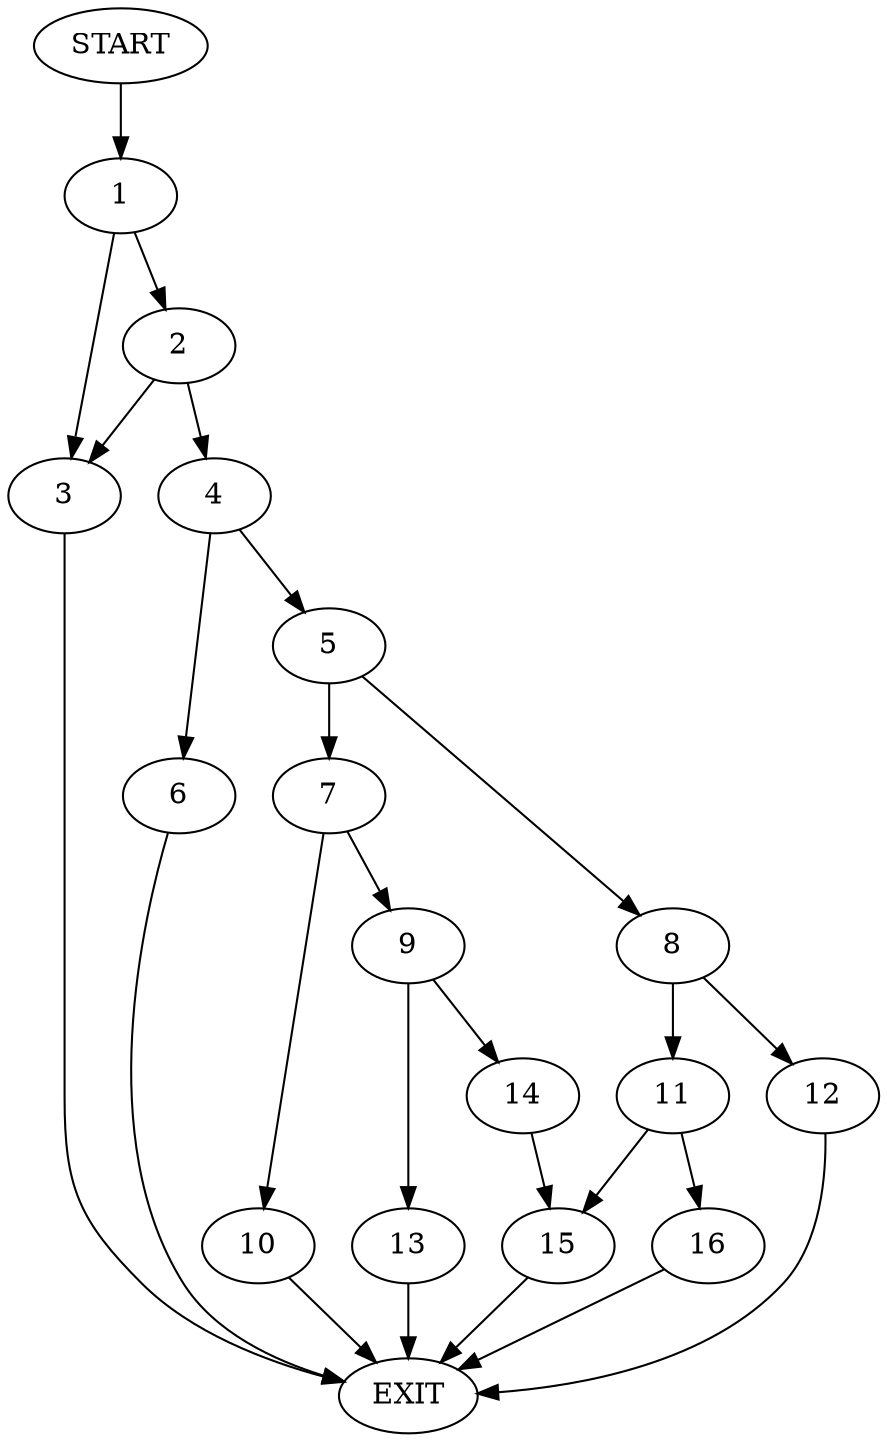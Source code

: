 digraph {
0 [label="START"]
17 [label="EXIT"]
0 -> 1
1 -> 2
1 -> 3
2 -> 3
2 -> 4
3 -> 17
4 -> 5
4 -> 6
5 -> 7
5 -> 8
6 -> 17
7 -> 9
7 -> 10
8 -> 11
8 -> 12
10 -> 17
9 -> 13
9 -> 14
14 -> 15
13 -> 17
15 -> 17
12 -> 17
11 -> 15
11 -> 16
16 -> 17
}
